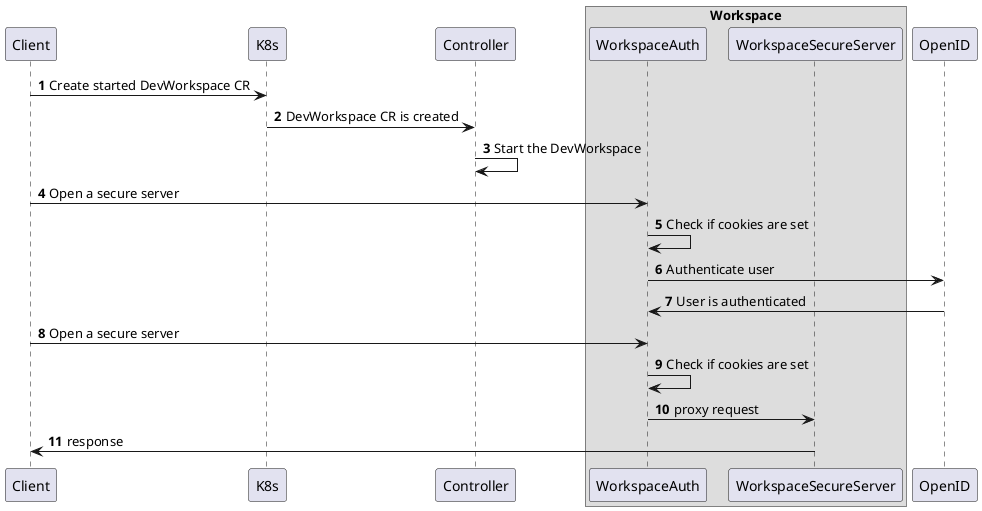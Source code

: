 @startuml

participant Client
participant K8s
participant Controller

box Workspace
participant WorkspaceAuth
participant WorkspaceSecureServer
end box

participant OpenID

autonumber

Client -> K8s: Create started DevWorkspace CR
K8s -> Controller: DevWorkspace CR is created
Controller -> Controller: Start the DevWorkspace


Client -> WorkspaceAuth: Open a secure server
WorkspaceAuth -> WorkspaceAuth: Check if cookies are set
WorkspaceAuth -> OpenID: Authenticate user
WorkspaceAuth <- OpenID: User is authenticated

Client -> WorkspaceAuth: Open a secure server
WorkspaceAuth -> WorkspaceAuth: Check if cookies are set
WorkspaceAuth -> WorkspaceSecureServer: proxy request
WorkspaceSecureServer -> Client: response

@enduml
